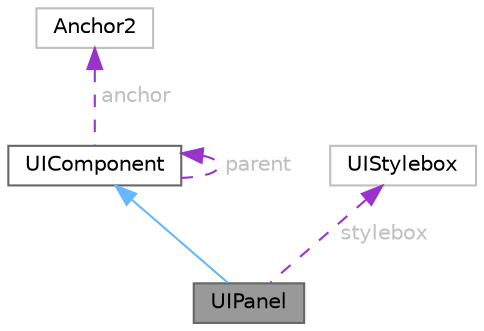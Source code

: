 digraph "UIPanel"
{
 // LATEX_PDF_SIZE
  bgcolor="transparent";
  edge [fontname=Helvetica,fontsize=10,labelfontname=Helvetica,labelfontsize=10];
  node [fontname=Helvetica,fontsize=10,shape=box,height=0.2,width=0.4];
  Node1 [id="Node000001",label="UIPanel",height=0.2,width=0.4,color="gray40", fillcolor="grey60", style="filled", fontcolor="black",tooltip=" "];
  Node2 -> Node1 [id="edge1_Node000001_Node000002",dir="back",color="steelblue1",style="solid",tooltip=" "];
  Node2 [id="Node000002",label="UIComponent",height=0.2,width=0.4,color="gray40", fillcolor="white", style="filled",URL="$classUIComponent.html",tooltip=" "];
  Node3 -> Node2 [id="edge2_Node000002_Node000003",dir="back",color="darkorchid3",style="dashed",tooltip=" ",label=" anchor",fontcolor="grey" ];
  Node3 [id="Node000003",label="Anchor2",height=0.2,width=0.4,color="grey75", fillcolor="white", style="filled",URL="$classAnchor2.html",tooltip=" "];
  Node2 -> Node2 [id="edge3_Node000002_Node000002",dir="back",color="darkorchid3",style="dashed",tooltip=" ",label=" parent",fontcolor="grey" ];
  Node4 -> Node1 [id="edge4_Node000001_Node000004",dir="back",color="darkorchid3",style="dashed",tooltip=" ",label=" stylebox",fontcolor="grey" ];
  Node4 [id="Node000004",label="UIStylebox",height=0.2,width=0.4,color="grey75", fillcolor="white", style="filled",URL="$classUIStylebox.html",tooltip=" "];
}
